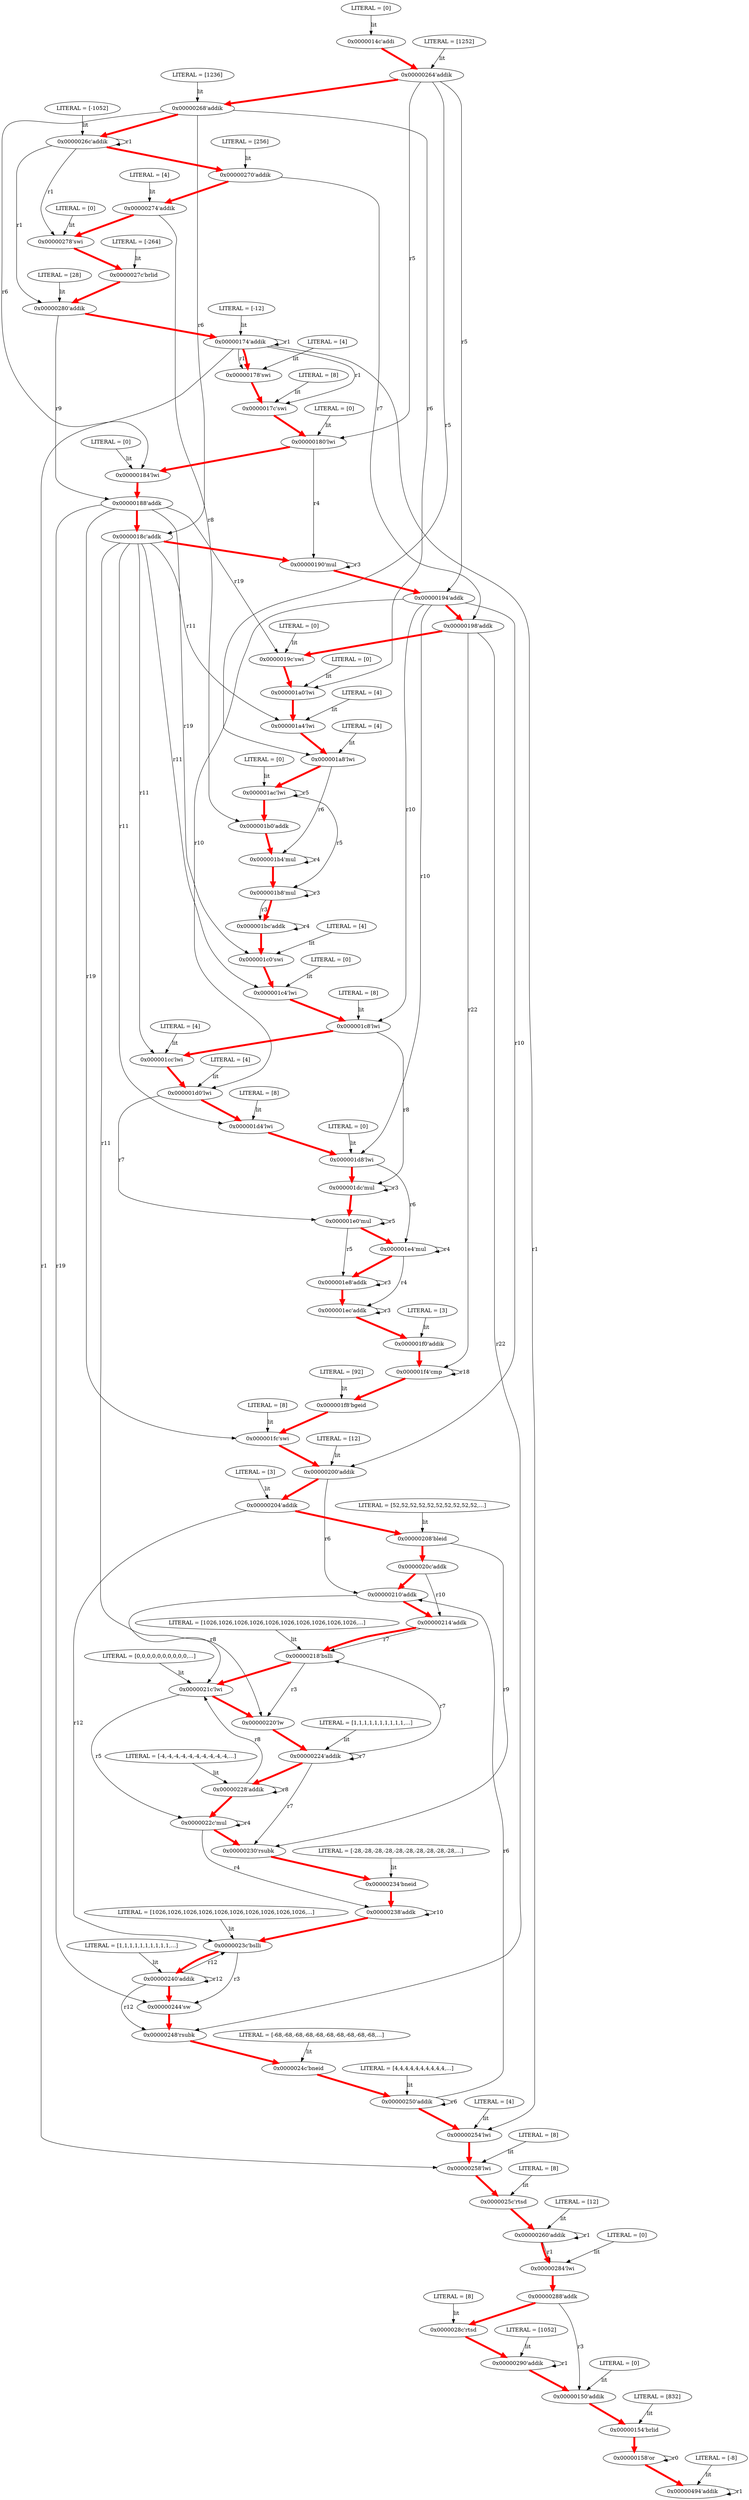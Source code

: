 digraph G {
  A0x0000014c [ label="0x0000014c'addi" ];
  ALITERAL0x0000014c [ label="LITERAL = [0]" ];
  A0x00000264 [ label="0x00000264'addik" ];
  ALITERAL0x00000264 [ label="LITERAL = [1252]" ];
  A0x00000268 [ label="0x00000268'addik" ];
  ALITERAL0x00000268 [ label="LITERAL = [1236]" ];
  A0x0000026c [ label="0x0000026c'addik" ];
  ALITERAL0x0000026c [ label="LITERAL = [-1052]" ];
  A0x00000270 [ label="0x00000270'addik" ];
  ALITERAL0x00000270 [ label="LITERAL = [256]" ];
  A0x00000274 [ label="0x00000274'addik" ];
  ALITERAL0x00000274 [ label="LITERAL = [4]" ];
  A0x00000278 [ label="0x00000278'swi" ];
  ALITERAL0x00000278 [ label="LITERAL = [0]" ];
  A0x0000027c [ label="0x0000027c'brlid" ];
  ALITERAL0x0000027c [ label="LITERAL = [-264]" ];
  A0x00000280 [ label="0x00000280'addik" ];
  ALITERAL0x00000280 [ label="LITERAL = [28]" ];
  A0x00000174 [ label="0x00000174'addik" ];
  ALITERAL0x00000174 [ label="LITERAL = [-12]" ];
  A0x00000178 [ label="0x00000178'swi" ];
  ALITERAL0x00000178 [ label="LITERAL = [4]" ];
  A0x0000017c [ label="0x0000017c'swi" ];
  ALITERAL0x0000017c [ label="LITERAL = [8]" ];
  A0x00000180 [ label="0x00000180'lwi" ];
  ALITERAL0x00000180 [ label="LITERAL = [0]" ];
  A0x00000184 [ label="0x00000184'lwi" ];
  ALITERAL0x00000184 [ label="LITERAL = [0]" ];
  A0x00000188 [ label="0x00000188'addk" ];
  A0x0000018c [ label="0x0000018c'addk" ];
  A0x00000190 [ label="0x00000190'mul" ];
  A0x00000194 [ label="0x00000194'addk" ];
  A0x00000198 [ label="0x00000198'addk" ];
  A0x0000019c [ label="0x0000019c'swi" ];
  ALITERAL0x0000019c [ label="LITERAL = [0]" ];
  A0x000001a0 [ label="0x000001a0'lwi" ];
  ALITERAL0x000001a0 [ label="LITERAL = [0]" ];
  A0x000001a4 [ label="0x000001a4'lwi" ];
  ALITERAL0x000001a4 [ label="LITERAL = [4]" ];
  A0x000001a8 [ label="0x000001a8'lwi" ];
  ALITERAL0x000001a8 [ label="LITERAL = [4]" ];
  A0x000001ac [ label="0x000001ac'lwi" ];
  ALITERAL0x000001ac [ label="LITERAL = [0]" ];
  A0x000001b0 [ label="0x000001b0'addk" ];
  A0x000001b4 [ label="0x000001b4'mul" ];
  A0x000001b8 [ label="0x000001b8'mul" ];
  A0x000001bc [ label="0x000001bc'addk" ];
  A0x000001c0 [ label="0x000001c0'swi" ];
  ALITERAL0x000001c0 [ label="LITERAL = [4]" ];
  A0x000001c4 [ label="0x000001c4'lwi" ];
  ALITERAL0x000001c4 [ label="LITERAL = [0]" ];
  A0x000001c8 [ label="0x000001c8'lwi" ];
  ALITERAL0x000001c8 [ label="LITERAL = [8]" ];
  A0x000001cc [ label="0x000001cc'lwi" ];
  ALITERAL0x000001cc [ label="LITERAL = [4]" ];
  A0x000001d0 [ label="0x000001d0'lwi" ];
  ALITERAL0x000001d0 [ label="LITERAL = [4]" ];
  A0x000001d4 [ label="0x000001d4'lwi" ];
  ALITERAL0x000001d4 [ label="LITERAL = [8]" ];
  A0x000001d8 [ label="0x000001d8'lwi" ];
  ALITERAL0x000001d8 [ label="LITERAL = [0]" ];
  A0x000001dc [ label="0x000001dc'mul" ];
  A0x000001e0 [ label="0x000001e0'mul" ];
  A0x000001e4 [ label="0x000001e4'mul" ];
  A0x000001e8 [ label="0x000001e8'addk" ];
  A0x000001ec [ label="0x000001ec'addk" ];
  A0x000001f0 [ label="0x000001f0'addik" ];
  ALITERAL0x000001f0 [ label="LITERAL = [3]" ];
  A0x000001f4 [ label="0x000001f4'cmp" ];
  A0x000001f8 [ label="0x000001f8'bgeid" ];
  ALITERAL0x000001f8 [ label="LITERAL = [92]" ];
  A0x000001fc [ label="0x000001fc'swi" ];
  ALITERAL0x000001fc [ label="LITERAL = [8]" ];
  A0x00000200 [ label="0x00000200'addik" ];
  ALITERAL0x00000200 [ label="LITERAL = [12]" ];
  A0x00000204 [ label="0x00000204'addik" ];
  ALITERAL0x00000204 [ label="LITERAL = [3]" ];
  A0x00000208 [ label="0x00000208'bleid" ];
  ALITERAL0x00000208 [ label="LITERAL = [52,52,52,52,52,52,52,52,52,52,...]" ];
  A0x0000020c [ label="0x0000020c'addk" ];
  A0x00000210 [ label="0x00000210'addk" ];
  A0x00000214 [ label="0x00000214'addk" ];
  A0x0000023c [ label="0x0000023c'bslli" ];
  ALITERAL0x0000023c [ label="LITERAL = [1026,1026,1026,1026,1026,1026,1026,1026,1026,1026,...]" ];
  A0x00000240 [ label="0x00000240'addik" ];
  ALITERAL0x00000240 [ label="LITERAL = [1,1,1,1,1,1,1,1,1,1,...]" ];
  A0x00000244 [ label="0x00000244'sw" ];
  A0x00000248 [ label="0x00000248'rsubk" ];
  A0x0000024c [ label="0x0000024c'bneid" ];
  ALITERAL0x0000024c [ label="LITERAL = [-68,-68,-68,-68,-68,-68,-68,-68,-68,-68,...]" ];
  A0x00000250 [ label="0x00000250'addik" ];
  ALITERAL0x00000250 [ label="LITERAL = [4,4,4,4,4,4,4,4,4,4,...]" ];
  A0x00000218 [ label="0x00000218'bslli" ];
  ALITERAL0x00000218 [ label="LITERAL = [1026,1026,1026,1026,1026,1026,1026,1026,1026,1026,...]" ];
  A0x0000021c [ label="0x0000021c'lwi" ];
  ALITERAL0x0000021c [ label="LITERAL = [0,0,0,0,0,0,0,0,0,0,...]" ];
  A0x00000220 [ label="0x00000220'lw" ];
  A0x00000224 [ label="0x00000224'addik" ];
  ALITERAL0x00000224 [ label="LITERAL = [1,1,1,1,1,1,1,1,1,1,...]" ];
  A0x00000228 [ label="0x00000228'addik" ];
  ALITERAL0x00000228 [ label="LITERAL = [-4,-4,-4,-4,-4,-4,-4,-4,-4,-4,...]" ];
  A0x0000022c [ label="0x0000022c'mul" ];
  A0x00000230 [ label="0x00000230'rsubk" ];
  A0x00000234 [ label="0x00000234'bneid" ];
  ALITERAL0x00000234 [ label="LITERAL = [-28,-28,-28,-28,-28,-28,-28,-28,-28,-28,...]" ];
  A0x00000238 [ label="0x00000238'addk" ];
  A0x00000254 [ label="0x00000254'lwi" ];
  ALITERAL0x00000254 [ label="LITERAL = [4]" ];
  A0x00000258 [ label="0x00000258'lwi" ];
  ALITERAL0x00000258 [ label="LITERAL = [8]" ];
  A0x0000025c [ label="0x0000025c'rtsd" ];
  ALITERAL0x0000025c [ label="LITERAL = [8]" ];
  A0x00000260 [ label="0x00000260'addik" ];
  ALITERAL0x00000260 [ label="LITERAL = [12]" ];
  A0x00000284 [ label="0x00000284'lwi" ];
  ALITERAL0x00000284 [ label="LITERAL = [0]" ];
  A0x00000288 [ label="0x00000288'addk" ];
  A0x0000028c [ label="0x0000028c'rtsd" ];
  ALITERAL0x0000028c [ label="LITERAL = [8]" ];
  A0x00000290 [ label="0x00000290'addik" ];
  ALITERAL0x00000290 [ label="LITERAL = [1052]" ];
  A0x00000150 [ label="0x00000150'addik" ];
  ALITERAL0x00000150 [ label="LITERAL = [0]" ];
  A0x00000154 [ label="0x00000154'brlid" ];
  ALITERAL0x00000154 [ label="LITERAL = [832]" ];
  A0x00000158 [ label="0x00000158'or" ];
  A0x00000494 [ label="0x00000494'addik" ];
  ALITERAL0x00000494 [ label="LITERAL = [-8]" ];
  ALITERAL0x0000014c -> A0x0000014c [ label="lit" ];
  ALITERAL0x00000264 -> A0x00000264 [ label="lit" ];
  ALITERAL0x00000268 -> A0x00000268 [ label="lit" ];
  A0x0000026c -> A0x0000026c [ label="r1" ];
  ALITERAL0x0000026c -> A0x0000026c [ label="lit" ];
  ALITERAL0x00000270 -> A0x00000270 [ label="lit" ];
  ALITERAL0x00000274 -> A0x00000274 [ label="lit" ];
  A0x0000026c -> A0x00000278 [ label="r1" ];
  ALITERAL0x00000278 -> A0x00000278 [ label="lit" ];
  ALITERAL0x0000027c -> A0x0000027c [ label="lit" ];
  A0x0000026c -> A0x00000280 [ label="r1" ];
  ALITERAL0x00000280 -> A0x00000280 [ label="lit" ];
  A0x00000174 -> A0x00000174 [ label="r1" ];
  ALITERAL0x00000174 -> A0x00000174 [ label="lit" ];
  A0x00000174 -> A0x00000178 [ label="r1" ];
  ALITERAL0x00000178 -> A0x00000178 [ label="lit" ];
  A0x00000174 -> A0x0000017c [ label="r1" ];
  ALITERAL0x0000017c -> A0x0000017c [ label="lit" ];
  A0x00000264 -> A0x00000180 [ label="r5" ];
  ALITERAL0x00000180 -> A0x00000180 [ label="lit" ];
  A0x00000268 -> A0x00000184 [ label="r6" ];
  ALITERAL0x00000184 -> A0x00000184 [ label="lit" ];
  A0x00000280 -> A0x00000188 [ label="r9" ];
  A0x00000268 -> A0x0000018c [ label="r6" ];
  A0x00000190 -> A0x00000190 [ label="r3" ];
  A0x00000180 -> A0x00000190 [ label="r4" ];
  A0x00000264 -> A0x00000194 [ label="r5" ];
  A0x00000270 -> A0x00000198 [ label="r7" ];
  A0x00000188 -> A0x0000019c [ label="r19" ];
  ALITERAL0x0000019c -> A0x0000019c [ label="lit" ];
  A0x00000268 -> A0x000001a0 [ label="r6" ];
  ALITERAL0x000001a0 -> A0x000001a0 [ label="lit" ];
  A0x0000018c -> A0x000001a4 [ label="r11" ];
  ALITERAL0x000001a4 -> A0x000001a4 [ label="lit" ];
  A0x00000264 -> A0x000001a8 [ label="r5" ];
  ALITERAL0x000001a8 -> A0x000001a8 [ label="lit" ];
  A0x000001ac -> A0x000001ac [ label="r5" ];
  ALITERAL0x000001ac -> A0x000001ac [ label="lit" ];
  A0x00000274 -> A0x000001b0 [ label="r8" ];
  A0x000001b4 -> A0x000001b4 [ label="r4" ];
  A0x000001a8 -> A0x000001b4 [ label="r6" ];
  A0x000001b8 -> A0x000001b8 [ label="r3" ];
  A0x000001ac -> A0x000001b8 [ label="r5" ];
  A0x000001bc -> A0x000001bc [ label="r4" ];
  A0x000001b8 -> A0x000001bc [ label="r3" ];
  A0x00000188 -> A0x000001c0 [ label="r19" ];
  ALITERAL0x000001c0 -> A0x000001c0 [ label="lit" ];
  A0x0000018c -> A0x000001c4 [ label="r11" ];
  ALITERAL0x000001c4 -> A0x000001c4 [ label="lit" ];
  A0x00000194 -> A0x000001c8 [ label="r10" ];
  ALITERAL0x000001c8 -> A0x000001c8 [ label="lit" ];
  A0x0000018c -> A0x000001cc [ label="r11" ];
  ALITERAL0x000001cc -> A0x000001cc [ label="lit" ];
  A0x00000194 -> A0x000001d0 [ label="r10" ];
  ALITERAL0x000001d0 -> A0x000001d0 [ label="lit" ];
  A0x0000018c -> A0x000001d4 [ label="r11" ];
  ALITERAL0x000001d4 -> A0x000001d4 [ label="lit" ];
  A0x00000194 -> A0x000001d8 [ label="r10" ];
  ALITERAL0x000001d8 -> A0x000001d8 [ label="lit" ];
  A0x000001dc -> A0x000001dc [ label="r3" ];
  A0x000001c8 -> A0x000001dc [ label="r8" ];
  A0x000001e0 -> A0x000001e0 [ label="r5" ];
  A0x000001d0 -> A0x000001e0 [ label="r7" ];
  A0x000001e4 -> A0x000001e4 [ label="r4" ];
  A0x000001d8 -> A0x000001e4 [ label="r6" ];
  A0x000001e8 -> A0x000001e8 [ label="r3" ];
  A0x000001e0 -> A0x000001e8 [ label="r5" ];
  A0x000001ec -> A0x000001ec [ label="r3" ];
  A0x000001e4 -> A0x000001ec [ label="r4" ];
  ALITERAL0x000001f0 -> A0x000001f0 [ label="lit" ];
  A0x00000198 -> A0x000001f4 [ label="r22" ];
  A0x000001f4 -> A0x000001f4 [ label="r18" ];
  ALITERAL0x000001f8 -> A0x000001f8 [ label="lit" ];
  A0x00000188 -> A0x000001fc [ label="r19" ];
  ALITERAL0x000001fc -> A0x000001fc [ label="lit" ];
  A0x00000194 -> A0x00000200 [ label="r10" ];
  ALITERAL0x00000200 -> A0x00000200 [ label="lit" ];
  ALITERAL0x00000204 -> A0x00000204 [ label="lit" ];
  ALITERAL0x00000208 -> A0x00000208 [ label="lit" ];
  A0x00000200 -> A0x00000210 [ label="r6" ];
  A0x0000020c -> A0x00000214 [ label="r10" ];
  A0x00000204 -> A0x0000023c [ label="r12" ];
  ALITERAL0x0000023c -> A0x0000023c [ label="lit" ];
  A0x00000240 -> A0x00000240 [ label="r12" ];
  ALITERAL0x00000240 -> A0x00000240 [ label="lit" ];
  A0x00000188 -> A0x00000244 [ label="r19" ];
  A0x0000023c -> A0x00000244 [ label="r3" ];
  A0x00000240 -> A0x00000248 [ label="r12" ];
  A0x00000198 -> A0x00000248 [ label="r22" ];
  ALITERAL0x0000024c -> A0x0000024c [ label="lit" ];
  A0x00000250 -> A0x00000250 [ label="r6" ];
  ALITERAL0x00000250 -> A0x00000250 [ label="lit" ];
  A0x00000250 -> A0x00000210 [ label="r6" ];
  A0x00000214 -> A0x00000218 [ label="r7" ];
  ALITERAL0x00000218 -> A0x00000218 [ label="lit" ];
  A0x00000210 -> A0x0000021c [ label="r8" ];
  ALITERAL0x0000021c -> A0x0000021c [ label="lit" ];
  A0x0000018c -> A0x00000220 [ label="r11" ];
  A0x00000218 -> A0x00000220 [ label="r3" ];
  A0x00000224 -> A0x00000224 [ label="r7" ];
  ALITERAL0x00000224 -> A0x00000224 [ label="lit" ];
  A0x00000228 -> A0x00000228 [ label="r8" ];
  ALITERAL0x00000228 -> A0x00000228 [ label="lit" ];
  A0x0000022c -> A0x0000022c [ label="r4" ];
  A0x0000021c -> A0x0000022c [ label="r5" ];
  A0x00000224 -> A0x00000230 [ label="r7" ];
  A0x00000208 -> A0x00000230 [ label="r9" ];
  ALITERAL0x00000234 -> A0x00000234 [ label="lit" ];
  A0x00000238 -> A0x00000238 [ label="r10" ];
  A0x0000022c -> A0x00000238 [ label="r4" ];
  A0x00000224 -> A0x00000218 [ label="r7" ];
  A0x00000228 -> A0x0000021c [ label="r8" ];
  A0x00000240 -> A0x0000023c [ label="r12" ];
  A0x00000174 -> A0x00000254 [ label="r1" ];
  ALITERAL0x00000254 -> A0x00000254 [ label="lit" ];
  A0x00000174 -> A0x00000258 [ label="r1" ];
  ALITERAL0x00000258 -> A0x00000258 [ label="lit" ];
  ALITERAL0x0000025c -> A0x0000025c [ label="lit" ];
  A0x00000260 -> A0x00000260 [ label="r1" ];
  ALITERAL0x00000260 -> A0x00000260 [ label="lit" ];
  A0x00000260 -> A0x00000284 [ label="r1" ];
  ALITERAL0x00000284 -> A0x00000284 [ label="lit" ];
  ALITERAL0x0000028c -> A0x0000028c [ label="lit" ];
  A0x00000290 -> A0x00000290 [ label="r1" ];
  ALITERAL0x00000290 -> A0x00000290 [ label="lit" ];
  A0x00000288 -> A0x00000150 [ label="r3" ];
  ALITERAL0x00000150 -> A0x00000150 [ label="lit" ];
  ALITERAL0x00000154 -> A0x00000154 [ label="lit" ];
  A0x00000158 -> A0x00000158 [ label="r0" ];
  A0x00000494 -> A0x00000494 [ label="r1" ];
  ALITERAL0x00000494 -> A0x00000494 [ label="lit" ];
  A0x00000290 -> A0x00000150 [ color="red" penwidth="5" ];
  A0x00000250 -> A0x00000254 [ color="red" penwidth="5" ];
  A0x00000174 -> A0x00000178 [ color="red" penwidth="5" ];
  A0x000001cc -> A0x000001d0 [ color="red" penwidth="5" ];
  A0x00000210 -> A0x00000214 [ color="red" penwidth="5" ];
  A0x00000254 -> A0x00000258 [ color="red" penwidth="5" ];
  A0x00000178 -> A0x0000017c [ color="red" penwidth="5" ];
  A0x00000214 -> A0x00000218 [ color="red" penwidth="5" ];
  A0x00000258 -> A0x0000025c [ color="red" penwidth="5" ];
  A0x00000218 -> A0x0000021c [ color="red" penwidth="5" ];
  A0x000001e0 -> A0x000001e4 [ color="red" penwidth="5" ];
  A0x0000028c -> A0x00000290 [ color="red" penwidth="5" ];
  A0x000001a0 -> A0x000001a4 [ color="red" penwidth="5" ];
  A0x000001e4 -> A0x000001e8 [ color="red" penwidth="5" ];
  A0x0000024c -> A0x00000250 [ color="red" penwidth="5" ];
  A0x000001a4 -> A0x000001a8 [ color="red" penwidth="5" ];
  A0x000001e8 -> A0x000001ec [ color="red" penwidth="5" ];
  A0x0000020c -> A0x00000210 [ color="red" penwidth="5" ];
  A0x00000280 -> A0x00000174 [ color="red" penwidth="5" ];
  A0x000001fc -> A0x00000200 [ color="red" penwidth="5" ];
  A0x00000240 -> A0x00000244 [ color="red" penwidth="5" ];
  A0x00000284 -> A0x00000288 [ color="red" penwidth="5" ];
  A0x000001bc -> A0x000001c0 [ color="red" penwidth="5" ];
  A0x00000200 -> A0x00000204 [ color="red" penwidth="5" ];
  A0x00000244 -> A0x00000248 [ color="red" penwidth="5" ];
  A0x00000288 -> A0x0000028c [ color="red" penwidth="5" ];
  A0x00000204 -> A0x00000208 [ color="red" penwidth="5" ];
  A0x00000248 -> A0x0000024c [ color="red" penwidth="5" ];
  A0x00000208 -> A0x0000020c [ color="red" penwidth="5" ];
  A0x0000019c -> A0x000001a0 [ color="red" penwidth="5" ];
  A0x000001d0 -> A0x000001d4 [ color="red" penwidth="5" ];
  A0x0000027c -> A0x00000280 [ color="red" penwidth="5" ];
  A0x000001d4 -> A0x000001d8 [ color="red" penwidth="5" ];
  A0x0000023c -> A0x00000240 [ color="red" penwidth="5" ];
  A0x000001d8 -> A0x000001dc [ color="red" penwidth="5" ];
  A0x00000190 -> A0x00000194 [ color="red" penwidth="5" ];
  A0x00000270 -> A0x00000274 [ color="red" penwidth="5" ];
  A0x00000194 -> A0x00000198 [ color="red" penwidth="5" ];
  A0x00000150 -> A0x00000154 [ color="red" penwidth="5" ];
  A0x00000274 -> A0x00000278 [ color="red" penwidth="5" ];
  A0x000001ec -> A0x000001f0 [ color="red" penwidth="5" ];
  A0x00000230 -> A0x00000234 [ color="red" penwidth="5" ];
  A0x00000198 -> A0x0000019c [ color="red" penwidth="5" ];
  A0x00000154 -> A0x00000158 [ color="red" penwidth="5" ];
  A0x00000278 -> A0x0000027c [ color="red" penwidth="5" ];
  A0x000001ac -> A0x000001b0 [ color="red" penwidth="5" ];
  A0x00000234 -> A0x00000238 [ color="red" penwidth="5" ];
  A0x00000158 -> A0x00000494 [ color="red" penwidth="5" ];
  A0x00000238 -> A0x0000023c [ color="red" penwidth="5" ];
  A0x0000018c -> A0x00000190 [ color="red" penwidth="5" ];
  A0x000001c0 -> A0x000001c4 [ color="red" penwidth="5" ];
  A0x0000026c -> A0x00000270 [ color="red" penwidth="5" ];
  A0x0000014c -> A0x00000264 [ color="red" penwidth="5" ];
  A0x000001c4 -> A0x000001c8 [ color="red" penwidth="5" ];
  A0x0000022c -> A0x00000230 [ color="red" penwidth="5" ];
  A0x000001c8 -> A0x000001cc [ color="red" penwidth="5" ];
  A0x000001a8 -> A0x000001ac [ color="red" penwidth="5" ];
  A0x00000180 -> A0x00000184 [ color="red" penwidth="5" ];
  A0x00000260 -> A0x00000284 [ color="red" penwidth="5" ];
  A0x00000184 -> A0x00000188 [ color="red" penwidth="5" ];
  A0x00000264 -> A0x00000268 [ color="red" penwidth="5" ];
  A0x000001dc -> A0x000001e0 [ color="red" penwidth="5" ];
  A0x00000220 -> A0x00000224 [ color="red" penwidth="5" ];
  A0x00000188 -> A0x0000018c [ color="red" penwidth="5" ];
  A0x00000268 -> A0x0000026c [ color="red" penwidth="5" ];
  A0x00000224 -> A0x00000228 [ color="red" penwidth="5" ];
  A0x00000228 -> A0x0000022c [ color="red" penwidth="5" ];
  A0x000001f0 -> A0x000001f4 [ color="red" penwidth="5" ];
  A0x0000017c -> A0x00000180 [ color="red" penwidth="5" ];
  A0x000001b0 -> A0x000001b4 [ color="red" penwidth="5" ];
  A0x000001f4 -> A0x000001f8 [ color="red" penwidth="5" ];
  A0x0000025c -> A0x00000260 [ color="red" penwidth="5" ];
  A0x000001b4 -> A0x000001b8 [ color="red" penwidth="5" ];
  A0x000001f8 -> A0x000001fc [ color="red" penwidth="5" ];
  A0x0000021c -> A0x00000220 [ color="red" penwidth="5" ];
  A0x000001b8 -> A0x000001bc [ color="red" penwidth="5" ];
}
